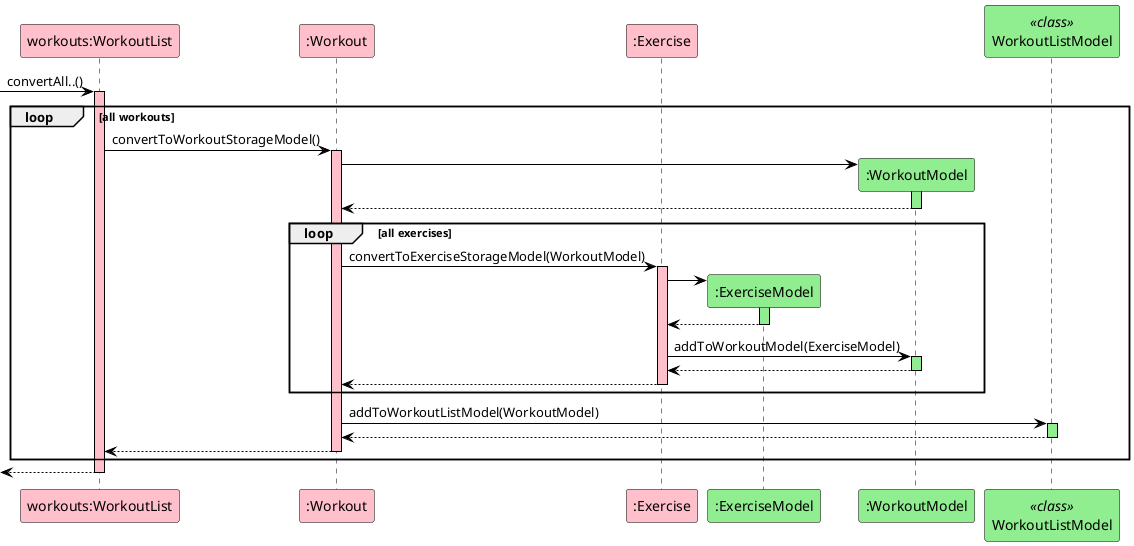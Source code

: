 @startuml
skinparam shadowing false
skinparam sequence {
    BorderColor Black
    LifeLineBorderColor Black
    ParticipantBorderColor Black
    ArrowColor Black
}

participant "workouts:WorkoutList" as WorkoutList #Pink
participant ":Workout" as Workout #Pink
participant ":Exercise" as Exercise #Pink
participant ":ExerciseModel" as ExerciseModel #LightGreen
participant ":WorkoutModel" as WorkoutModel #LightGreen
participant WorkoutListModel<<class>> #LightGreen


-> WorkoutList ++ #Pink : convertAll..()
loop all workouts
    WorkoutList -> Workout ++ #Pink : convertToWorkoutStorageModel()
    Workout -> WorkoutModel ** 
    activate WorkoutModel #LightGreen
    return 
    loop all exercises
        Workout -> Exercise ++ #Pink : convertToExerciseStorageModel(WorkoutModel)
        Exercise -> ExerciseModel ** 
        activate ExerciseModel #LightGreen
        return
        Exercise -> WorkoutModel ++ #LightGreen : addToWorkoutModel(ExerciseModel)
        return
        return
    end
    Workout -> WorkoutListModel ++ #LightGreen : addToWorkoutListModel(WorkoutModel)
    return
    return
end
return
     
@enduml